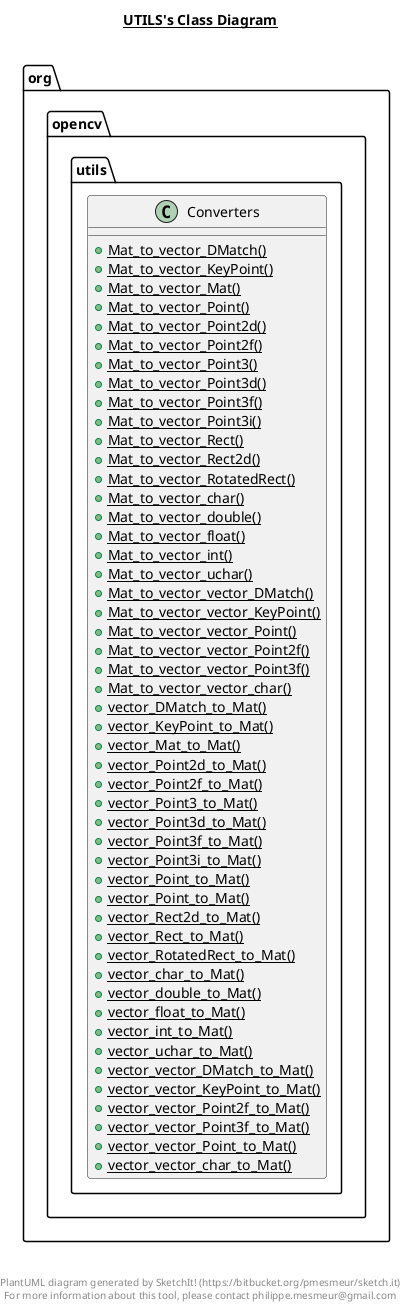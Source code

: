 @startuml

title __UTILS's Class Diagram__\n

  namespace org.opencv {
    namespace utils {
      class org.opencv.utils.Converters {
          {static} + Mat_to_vector_DMatch()
          {static} + Mat_to_vector_KeyPoint()
          {static} + Mat_to_vector_Mat()
          {static} + Mat_to_vector_Point()
          {static} + Mat_to_vector_Point2d()
          {static} + Mat_to_vector_Point2f()
          {static} + Mat_to_vector_Point3()
          {static} + Mat_to_vector_Point3d()
          {static} + Mat_to_vector_Point3f()
          {static} + Mat_to_vector_Point3i()
          {static} + Mat_to_vector_Rect()
          {static} + Mat_to_vector_Rect2d()
          {static} + Mat_to_vector_RotatedRect()
          {static} + Mat_to_vector_char()
          {static} + Mat_to_vector_double()
          {static} + Mat_to_vector_float()
          {static} + Mat_to_vector_int()
          {static} + Mat_to_vector_uchar()
          {static} + Mat_to_vector_vector_DMatch()
          {static} + Mat_to_vector_vector_KeyPoint()
          {static} + Mat_to_vector_vector_Point()
          {static} + Mat_to_vector_vector_Point2f()
          {static} + Mat_to_vector_vector_Point3f()
          {static} + Mat_to_vector_vector_char()
          {static} + vector_DMatch_to_Mat()
          {static} + vector_KeyPoint_to_Mat()
          {static} + vector_Mat_to_Mat()
          {static} + vector_Point2d_to_Mat()
          {static} + vector_Point2f_to_Mat()
          {static} + vector_Point3_to_Mat()
          {static} + vector_Point3d_to_Mat()
          {static} + vector_Point3f_to_Mat()
          {static} + vector_Point3i_to_Mat()
          {static} + vector_Point_to_Mat()
          {static} + vector_Point_to_Mat()
          {static} + vector_Rect2d_to_Mat()
          {static} + vector_Rect_to_Mat()
          {static} + vector_RotatedRect_to_Mat()
          {static} + vector_char_to_Mat()
          {static} + vector_double_to_Mat()
          {static} + vector_float_to_Mat()
          {static} + vector_int_to_Mat()
          {static} + vector_uchar_to_Mat()
          {static} + vector_vector_DMatch_to_Mat()
          {static} + vector_vector_KeyPoint_to_Mat()
          {static} + vector_vector_Point2f_to_Mat()
          {static} + vector_vector_Point3f_to_Mat()
          {static} + vector_vector_Point_to_Mat()
          {static} + vector_vector_char_to_Mat()
      }
    }
  }
  



right footer


PlantUML diagram generated by SketchIt! (https://bitbucket.org/pmesmeur/sketch.it)
For more information about this tool, please contact philippe.mesmeur@gmail.com
endfooter

@enduml

